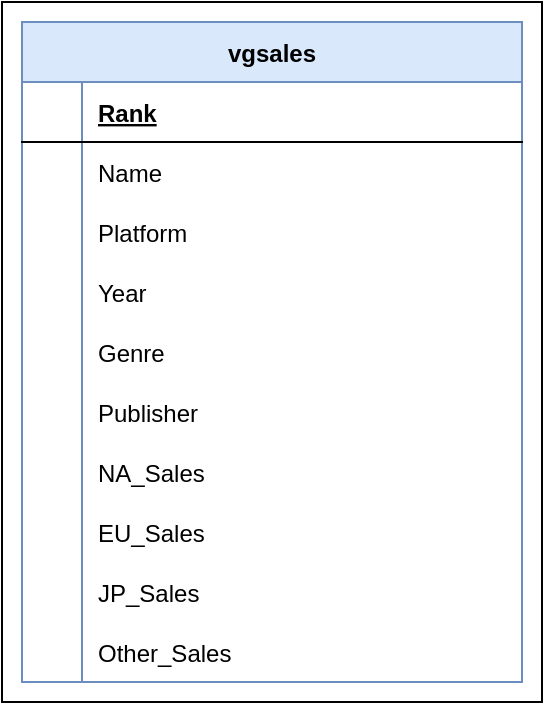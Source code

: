 <mxfile version="13.7.3" type="device"><diagram id="R2lEEEUBdFMjLlhIrx00" name="Page-1"><mxGraphModel dx="510" dy="453" grid="1" gridSize="10" guides="1" tooltips="1" connect="1" arrows="1" fold="1" page="1" pageScale="1" pageWidth="850" pageHeight="1100" math="0" shadow="0" extFonts="Permanent Marker^https://fonts.googleapis.com/css?family=Permanent+Marker"><root><mxCell id="0"/><mxCell id="1" parent="0"/><mxCell id="C-vyLk0tnHw3VtMMgP7b-23" value="vgsales" style="shape=table;startSize=30;container=1;collapsible=1;childLayout=tableLayout;fixedRows=1;rowLines=0;fontStyle=1;align=center;resizeLast=1;fillColor=#dae8fc;strokeColor=#6c8ebf;" parent="1" vertex="1"><mxGeometry x="120" y="120" width="250" height="330" as="geometry"/></mxCell><mxCell id="C-vyLk0tnHw3VtMMgP7b-24" value="" style="shape=partialRectangle;collapsible=0;dropTarget=0;pointerEvents=0;fillColor=none;points=[[0,0.5],[1,0.5]];portConstraint=eastwest;top=0;left=0;right=0;bottom=1;" parent="C-vyLk0tnHw3VtMMgP7b-23" vertex="1"><mxGeometry y="30" width="250" height="30" as="geometry"/></mxCell><mxCell id="C-vyLk0tnHw3VtMMgP7b-25" value="" style="shape=partialRectangle;overflow=hidden;connectable=0;fillColor=none;top=0;left=0;bottom=0;right=0;fontStyle=1;" parent="C-vyLk0tnHw3VtMMgP7b-24" vertex="1"><mxGeometry width="30" height="30" as="geometry"/></mxCell><mxCell id="C-vyLk0tnHw3VtMMgP7b-26" value="Rank" style="shape=partialRectangle;overflow=hidden;connectable=0;fillColor=none;top=0;left=0;bottom=0;right=0;align=left;spacingLeft=6;fontStyle=5;" parent="C-vyLk0tnHw3VtMMgP7b-24" vertex="1"><mxGeometry x="30" width="220" height="30" as="geometry"/></mxCell><mxCell id="C-vyLk0tnHw3VtMMgP7b-27" value="" style="shape=partialRectangle;collapsible=0;dropTarget=0;pointerEvents=0;fillColor=none;points=[[0,0.5],[1,0.5]];portConstraint=eastwest;top=0;left=0;right=0;bottom=0;" parent="C-vyLk0tnHw3VtMMgP7b-23" vertex="1"><mxGeometry y="60" width="250" height="30" as="geometry"/></mxCell><mxCell id="C-vyLk0tnHw3VtMMgP7b-28" value="" style="shape=partialRectangle;overflow=hidden;connectable=0;fillColor=none;top=0;left=0;bottom=0;right=0;" parent="C-vyLk0tnHw3VtMMgP7b-27" vertex="1"><mxGeometry width="30" height="30" as="geometry"/></mxCell><mxCell id="C-vyLk0tnHw3VtMMgP7b-29" value="Name" style="shape=partialRectangle;overflow=hidden;connectable=0;fillColor=none;top=0;left=0;bottom=0;right=0;align=left;spacingLeft=6;" parent="C-vyLk0tnHw3VtMMgP7b-27" vertex="1"><mxGeometry x="30" width="220" height="30" as="geometry"/></mxCell><mxCell id="mlseR5AsGg3Tl5jZDq6--1" value="" style="shape=partialRectangle;collapsible=0;dropTarget=0;pointerEvents=0;fillColor=none;top=0;left=0;bottom=0;right=0;points=[[0,0.5],[1,0.5]];portConstraint=eastwest;" vertex="1" parent="C-vyLk0tnHw3VtMMgP7b-23"><mxGeometry y="90" width="250" height="30" as="geometry"/></mxCell><mxCell id="mlseR5AsGg3Tl5jZDq6--2" value="" style="shape=partialRectangle;connectable=0;fillColor=none;top=0;left=0;bottom=0;right=0;editable=1;overflow=hidden;" vertex="1" parent="mlseR5AsGg3Tl5jZDq6--1"><mxGeometry width="30" height="30" as="geometry"/></mxCell><mxCell id="mlseR5AsGg3Tl5jZDq6--3" value="Platform" style="shape=partialRectangle;connectable=0;fillColor=none;top=0;left=0;bottom=0;right=0;align=left;spacingLeft=6;overflow=hidden;" vertex="1" parent="mlseR5AsGg3Tl5jZDq6--1"><mxGeometry x="30" width="220" height="30" as="geometry"/></mxCell><mxCell id="mlseR5AsGg3Tl5jZDq6--4" value="" style="shape=partialRectangle;collapsible=0;dropTarget=0;pointerEvents=0;fillColor=none;top=0;left=0;bottom=0;right=0;points=[[0,0.5],[1,0.5]];portConstraint=eastwest;" vertex="1" parent="C-vyLk0tnHw3VtMMgP7b-23"><mxGeometry y="120" width="250" height="30" as="geometry"/></mxCell><mxCell id="mlseR5AsGg3Tl5jZDq6--5" value="" style="shape=partialRectangle;connectable=0;fillColor=none;top=0;left=0;bottom=0;right=0;editable=1;overflow=hidden;" vertex="1" parent="mlseR5AsGg3Tl5jZDq6--4"><mxGeometry width="30" height="30" as="geometry"/></mxCell><mxCell id="mlseR5AsGg3Tl5jZDq6--6" value="Year" style="shape=partialRectangle;connectable=0;fillColor=none;top=0;left=0;bottom=0;right=0;align=left;spacingLeft=6;overflow=hidden;" vertex="1" parent="mlseR5AsGg3Tl5jZDq6--4"><mxGeometry x="30" width="220" height="30" as="geometry"/></mxCell><mxCell id="mlseR5AsGg3Tl5jZDq6--7" value="" style="shape=partialRectangle;collapsible=0;dropTarget=0;pointerEvents=0;fillColor=none;top=0;left=0;bottom=0;right=0;points=[[0,0.5],[1,0.5]];portConstraint=eastwest;" vertex="1" parent="C-vyLk0tnHw3VtMMgP7b-23"><mxGeometry y="150" width="250" height="30" as="geometry"/></mxCell><mxCell id="mlseR5AsGg3Tl5jZDq6--8" value="" style="shape=partialRectangle;connectable=0;fillColor=none;top=0;left=0;bottom=0;right=0;editable=1;overflow=hidden;" vertex="1" parent="mlseR5AsGg3Tl5jZDq6--7"><mxGeometry width="30" height="30" as="geometry"/></mxCell><mxCell id="mlseR5AsGg3Tl5jZDq6--9" value="Genre" style="shape=partialRectangle;connectable=0;fillColor=none;top=0;left=0;bottom=0;right=0;align=left;spacingLeft=6;overflow=hidden;" vertex="1" parent="mlseR5AsGg3Tl5jZDq6--7"><mxGeometry x="30" width="220" height="30" as="geometry"/></mxCell><mxCell id="mlseR5AsGg3Tl5jZDq6--10" value="" style="shape=partialRectangle;collapsible=0;dropTarget=0;pointerEvents=0;fillColor=none;top=0;left=0;bottom=0;right=0;points=[[0,0.5],[1,0.5]];portConstraint=eastwest;" vertex="1" parent="C-vyLk0tnHw3VtMMgP7b-23"><mxGeometry y="180" width="250" height="30" as="geometry"/></mxCell><mxCell id="mlseR5AsGg3Tl5jZDq6--11" value="" style="shape=partialRectangle;connectable=0;fillColor=none;top=0;left=0;bottom=0;right=0;editable=1;overflow=hidden;" vertex="1" parent="mlseR5AsGg3Tl5jZDq6--10"><mxGeometry width="30" height="30" as="geometry"/></mxCell><mxCell id="mlseR5AsGg3Tl5jZDq6--12" value="Publisher" style="shape=partialRectangle;connectable=0;fillColor=none;top=0;left=0;bottom=0;right=0;align=left;spacingLeft=6;overflow=hidden;" vertex="1" parent="mlseR5AsGg3Tl5jZDq6--10"><mxGeometry x="30" width="220" height="30" as="geometry"/></mxCell><mxCell id="mlseR5AsGg3Tl5jZDq6--13" value="" style="shape=partialRectangle;collapsible=0;dropTarget=0;pointerEvents=0;fillColor=none;top=0;left=0;bottom=0;right=0;points=[[0,0.5],[1,0.5]];portConstraint=eastwest;" vertex="1" parent="C-vyLk0tnHw3VtMMgP7b-23"><mxGeometry y="210" width="250" height="30" as="geometry"/></mxCell><mxCell id="mlseR5AsGg3Tl5jZDq6--14" value="" style="shape=partialRectangle;connectable=0;fillColor=none;top=0;left=0;bottom=0;right=0;editable=1;overflow=hidden;" vertex="1" parent="mlseR5AsGg3Tl5jZDq6--13"><mxGeometry width="30" height="30" as="geometry"/></mxCell><mxCell id="mlseR5AsGg3Tl5jZDq6--15" value="NA_Sales" style="shape=partialRectangle;connectable=0;fillColor=none;top=0;left=0;bottom=0;right=0;align=left;spacingLeft=6;overflow=hidden;" vertex="1" parent="mlseR5AsGg3Tl5jZDq6--13"><mxGeometry x="30" width="220" height="30" as="geometry"/></mxCell><mxCell id="mlseR5AsGg3Tl5jZDq6--16" value="" style="shape=partialRectangle;collapsible=0;dropTarget=0;pointerEvents=0;fillColor=none;top=0;left=0;bottom=0;right=0;points=[[0,0.5],[1,0.5]];portConstraint=eastwest;" vertex="1" parent="C-vyLk0tnHw3VtMMgP7b-23"><mxGeometry y="240" width="250" height="30" as="geometry"/></mxCell><mxCell id="mlseR5AsGg3Tl5jZDq6--17" value="" style="shape=partialRectangle;connectable=0;fillColor=none;top=0;left=0;bottom=0;right=0;editable=1;overflow=hidden;" vertex="1" parent="mlseR5AsGg3Tl5jZDq6--16"><mxGeometry width="30" height="30" as="geometry"/></mxCell><mxCell id="mlseR5AsGg3Tl5jZDq6--18" value="EU_Sales" style="shape=partialRectangle;connectable=0;fillColor=none;top=0;left=0;bottom=0;right=0;align=left;spacingLeft=6;overflow=hidden;" vertex="1" parent="mlseR5AsGg3Tl5jZDq6--16"><mxGeometry x="30" width="220" height="30" as="geometry"/></mxCell><mxCell id="mlseR5AsGg3Tl5jZDq6--19" value="" style="shape=partialRectangle;collapsible=0;dropTarget=0;pointerEvents=0;fillColor=none;top=0;left=0;bottom=0;right=0;points=[[0,0.5],[1,0.5]];portConstraint=eastwest;" vertex="1" parent="C-vyLk0tnHw3VtMMgP7b-23"><mxGeometry y="270" width="250" height="30" as="geometry"/></mxCell><mxCell id="mlseR5AsGg3Tl5jZDq6--20" value="" style="shape=partialRectangle;connectable=0;fillColor=none;top=0;left=0;bottom=0;right=0;editable=1;overflow=hidden;" vertex="1" parent="mlseR5AsGg3Tl5jZDq6--19"><mxGeometry width="30" height="30" as="geometry"/></mxCell><mxCell id="mlseR5AsGg3Tl5jZDq6--21" value="JP_Sales" style="shape=partialRectangle;connectable=0;fillColor=none;top=0;left=0;bottom=0;right=0;align=left;spacingLeft=6;overflow=hidden;" vertex="1" parent="mlseR5AsGg3Tl5jZDq6--19"><mxGeometry x="30" width="220" height="30" as="geometry"/></mxCell><mxCell id="mlseR5AsGg3Tl5jZDq6--22" value="" style="shape=partialRectangle;collapsible=0;dropTarget=0;pointerEvents=0;fillColor=none;top=0;left=0;bottom=0;right=0;points=[[0,0.5],[1,0.5]];portConstraint=eastwest;" vertex="1" parent="C-vyLk0tnHw3VtMMgP7b-23"><mxGeometry y="300" width="250" height="30" as="geometry"/></mxCell><mxCell id="mlseR5AsGg3Tl5jZDq6--23" value="" style="shape=partialRectangle;connectable=0;fillColor=none;top=0;left=0;bottom=0;right=0;editable=1;overflow=hidden;" vertex="1" parent="mlseR5AsGg3Tl5jZDq6--22"><mxGeometry width="30" height="30" as="geometry"/></mxCell><mxCell id="mlseR5AsGg3Tl5jZDq6--24" value="Other_Sales" style="shape=partialRectangle;connectable=0;fillColor=none;top=0;left=0;bottom=0;right=0;align=left;spacingLeft=6;overflow=hidden;" vertex="1" parent="mlseR5AsGg3Tl5jZDq6--22"><mxGeometry x="30" width="220" height="30" as="geometry"/></mxCell><mxCell id="mlseR5AsGg3Tl5jZDq6--25" value="" style="rounded=0;whiteSpace=wrap;html=1;fillColor=none;" vertex="1" parent="1"><mxGeometry x="110" y="110" width="270" height="350" as="geometry"/></mxCell></root></mxGraphModel></diagram></mxfile>